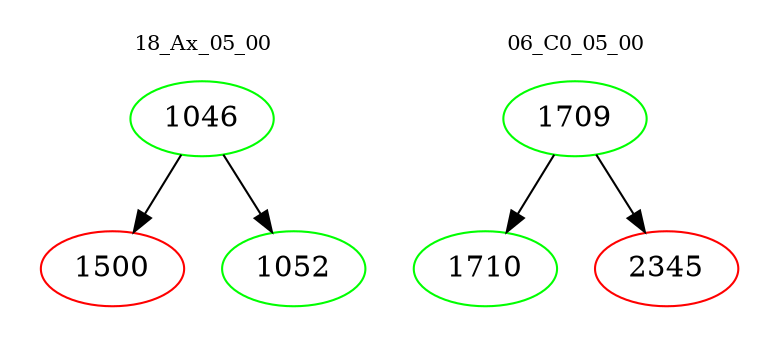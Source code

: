 digraph{
subgraph cluster_0 {
color = white
label = "18_Ax_05_00";
fontsize=10;
T0_1046 [label="1046", color="green"]
T0_1046 -> T0_1500 [color="black"]
T0_1500 [label="1500", color="red"]
T0_1046 -> T0_1052 [color="black"]
T0_1052 [label="1052", color="green"]
}
subgraph cluster_1 {
color = white
label = "06_C0_05_00";
fontsize=10;
T1_1709 [label="1709", color="green"]
T1_1709 -> T1_1710 [color="black"]
T1_1710 [label="1710", color="green"]
T1_1709 -> T1_2345 [color="black"]
T1_2345 [label="2345", color="red"]
}
}
